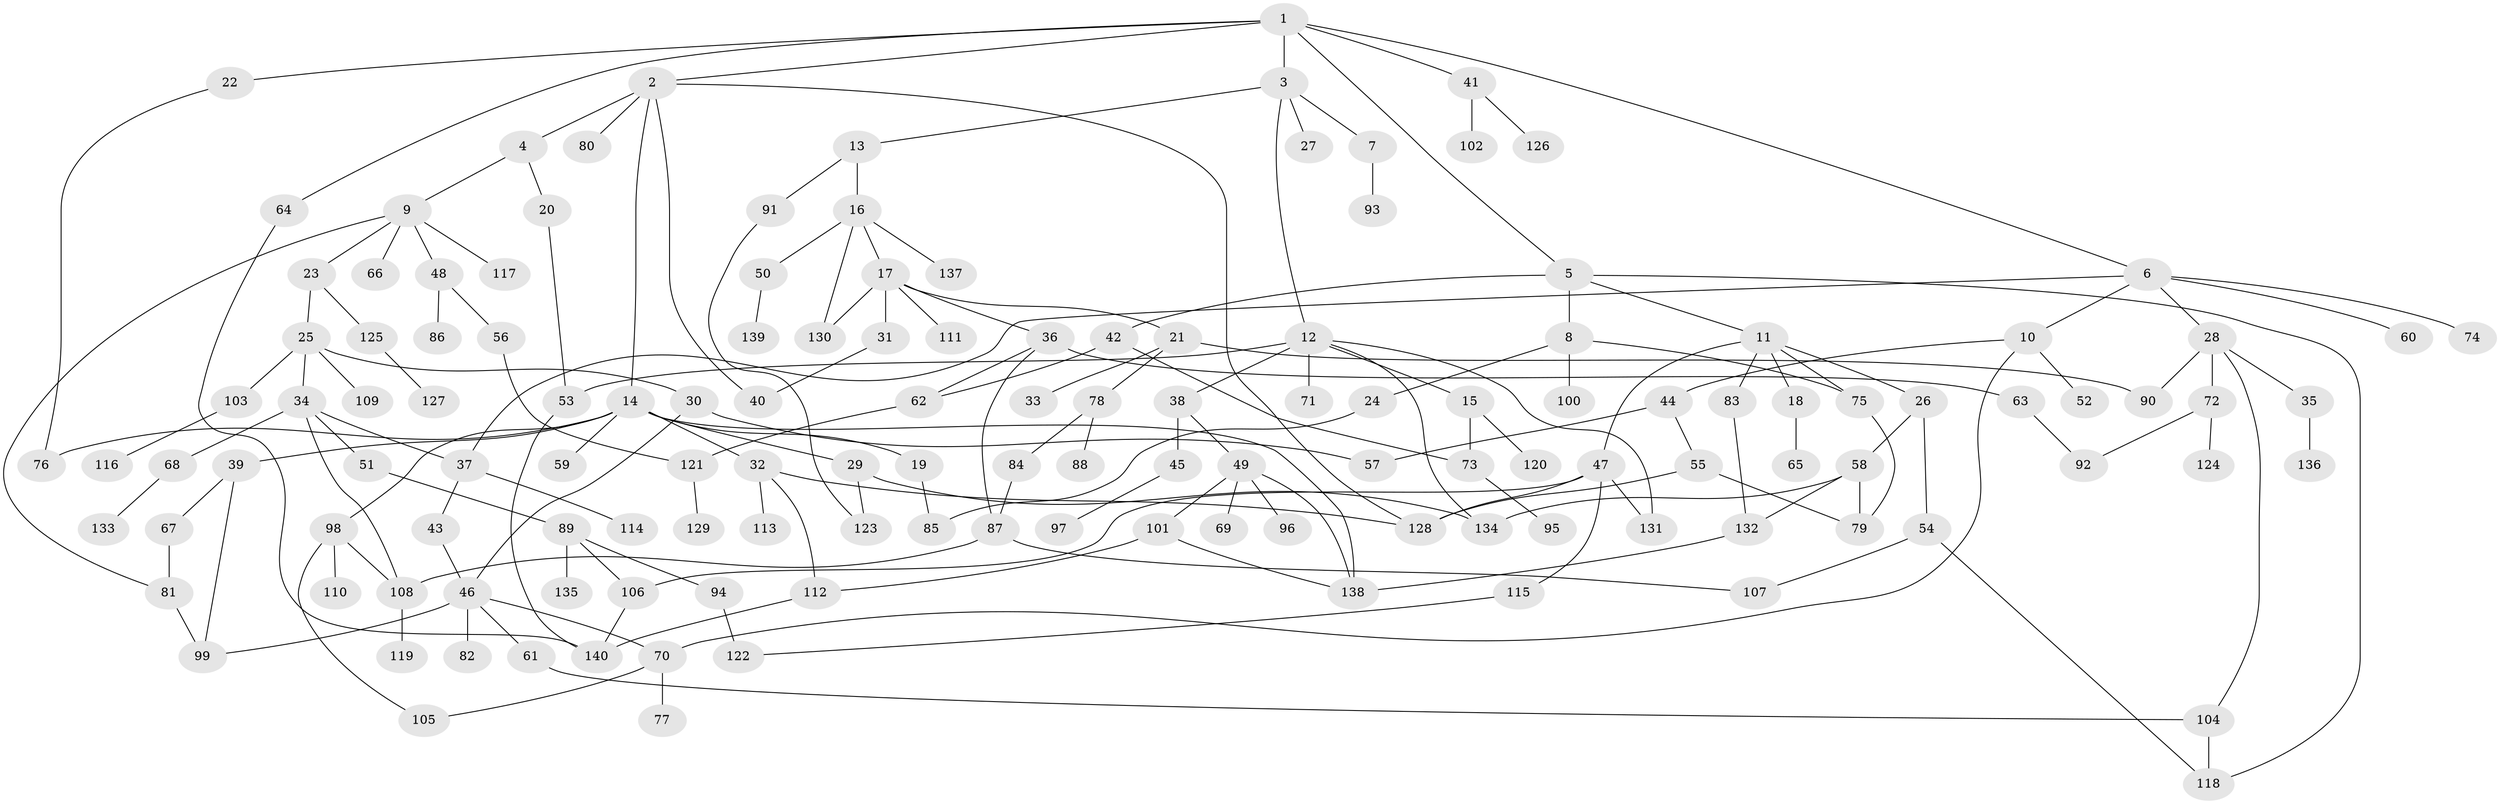 // Generated by graph-tools (version 1.1) at 2025/25/03/09/25 03:25:35]
// undirected, 140 vertices, 184 edges
graph export_dot {
graph [start="1"]
  node [color=gray90,style=filled];
  1;
  2;
  3;
  4;
  5;
  6;
  7;
  8;
  9;
  10;
  11;
  12;
  13;
  14;
  15;
  16;
  17;
  18;
  19;
  20;
  21;
  22;
  23;
  24;
  25;
  26;
  27;
  28;
  29;
  30;
  31;
  32;
  33;
  34;
  35;
  36;
  37;
  38;
  39;
  40;
  41;
  42;
  43;
  44;
  45;
  46;
  47;
  48;
  49;
  50;
  51;
  52;
  53;
  54;
  55;
  56;
  57;
  58;
  59;
  60;
  61;
  62;
  63;
  64;
  65;
  66;
  67;
  68;
  69;
  70;
  71;
  72;
  73;
  74;
  75;
  76;
  77;
  78;
  79;
  80;
  81;
  82;
  83;
  84;
  85;
  86;
  87;
  88;
  89;
  90;
  91;
  92;
  93;
  94;
  95;
  96;
  97;
  98;
  99;
  100;
  101;
  102;
  103;
  104;
  105;
  106;
  107;
  108;
  109;
  110;
  111;
  112;
  113;
  114;
  115;
  116;
  117;
  118;
  119;
  120;
  121;
  122;
  123;
  124;
  125;
  126;
  127;
  128;
  129;
  130;
  131;
  132;
  133;
  134;
  135;
  136;
  137;
  138;
  139;
  140;
  1 -- 2;
  1 -- 3;
  1 -- 5;
  1 -- 6;
  1 -- 22;
  1 -- 41;
  1 -- 64;
  2 -- 4;
  2 -- 14;
  2 -- 80;
  2 -- 128;
  2 -- 40;
  3 -- 7;
  3 -- 12;
  3 -- 13;
  3 -- 27;
  4 -- 9;
  4 -- 20;
  5 -- 8;
  5 -- 11;
  5 -- 42;
  5 -- 118;
  6 -- 10;
  6 -- 28;
  6 -- 37;
  6 -- 60;
  6 -- 74;
  7 -- 93;
  8 -- 24;
  8 -- 75;
  8 -- 100;
  9 -- 23;
  9 -- 48;
  9 -- 66;
  9 -- 117;
  9 -- 81;
  10 -- 44;
  10 -- 52;
  10 -- 70;
  11 -- 18;
  11 -- 26;
  11 -- 47;
  11 -- 83;
  11 -- 75;
  12 -- 15;
  12 -- 38;
  12 -- 53;
  12 -- 71;
  12 -- 134;
  12 -- 131;
  13 -- 16;
  13 -- 91;
  14 -- 19;
  14 -- 29;
  14 -- 32;
  14 -- 39;
  14 -- 59;
  14 -- 76;
  14 -- 98;
  14 -- 138;
  15 -- 120;
  15 -- 73;
  16 -- 17;
  16 -- 50;
  16 -- 137;
  16 -- 130;
  17 -- 21;
  17 -- 31;
  17 -- 36;
  17 -- 111;
  17 -- 130;
  18 -- 65;
  19 -- 85;
  20 -- 53;
  21 -- 33;
  21 -- 78;
  21 -- 90;
  22 -- 76;
  23 -- 25;
  23 -- 125;
  24 -- 85;
  25 -- 30;
  25 -- 34;
  25 -- 103;
  25 -- 109;
  26 -- 54;
  26 -- 58;
  28 -- 35;
  28 -- 72;
  28 -- 90;
  28 -- 104;
  29 -- 123;
  29 -- 134;
  30 -- 46;
  30 -- 57;
  31 -- 40;
  32 -- 112;
  32 -- 113;
  32 -- 128;
  34 -- 51;
  34 -- 68;
  34 -- 108;
  34 -- 37;
  35 -- 136;
  36 -- 62;
  36 -- 63;
  36 -- 87;
  37 -- 43;
  37 -- 114;
  38 -- 45;
  38 -- 49;
  39 -- 67;
  39 -- 99;
  41 -- 102;
  41 -- 126;
  42 -- 73;
  42 -- 62;
  43 -- 46;
  44 -- 55;
  44 -- 57;
  45 -- 97;
  46 -- 61;
  46 -- 82;
  46 -- 99;
  46 -- 70;
  47 -- 106;
  47 -- 115;
  47 -- 128;
  47 -- 131;
  48 -- 56;
  48 -- 86;
  49 -- 69;
  49 -- 96;
  49 -- 101;
  49 -- 138;
  50 -- 139;
  51 -- 89;
  53 -- 140;
  54 -- 107;
  54 -- 118;
  55 -- 79;
  55 -- 128;
  56 -- 121;
  58 -- 132;
  58 -- 134;
  58 -- 79;
  61 -- 104;
  62 -- 121;
  63 -- 92;
  64 -- 140;
  67 -- 81;
  68 -- 133;
  70 -- 77;
  70 -- 105;
  72 -- 92;
  72 -- 124;
  73 -- 95;
  75 -- 79;
  78 -- 84;
  78 -- 88;
  81 -- 99;
  83 -- 132;
  84 -- 87;
  87 -- 107;
  87 -- 108;
  89 -- 94;
  89 -- 135;
  89 -- 106;
  91 -- 123;
  94 -- 122;
  98 -- 105;
  98 -- 108;
  98 -- 110;
  101 -- 138;
  101 -- 112;
  103 -- 116;
  104 -- 118;
  106 -- 140;
  108 -- 119;
  112 -- 140;
  115 -- 122;
  121 -- 129;
  125 -- 127;
  132 -- 138;
}
